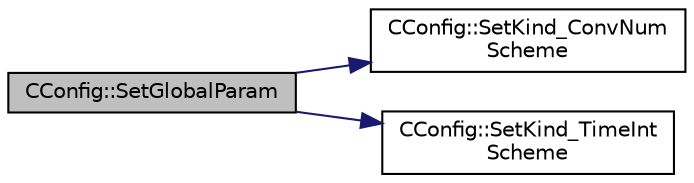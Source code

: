 digraph "CConfig::SetGlobalParam"
{
  edge [fontname="Helvetica",fontsize="10",labelfontname="Helvetica",labelfontsize="10"];
  node [fontname="Helvetica",fontsize="10",shape=record];
  rankdir="LR";
  Node14614 [label="CConfig::SetGlobalParam",height=0.2,width=0.4,color="black", fillcolor="grey75", style="filled", fontcolor="black"];
  Node14614 -> Node14615 [color="midnightblue",fontsize="10",style="solid",fontname="Helvetica"];
  Node14615 [label="CConfig::SetKind_ConvNum\lScheme",height=0.2,width=0.4,color="black", fillcolor="white", style="filled",URL="$class_c_config.html#a00fe3327e64dc4702368b049cd2f3f7a",tooltip="Set the parameters of the convective numerical scheme. "];
  Node14614 -> Node14616 [color="midnightblue",fontsize="10",style="solid",fontname="Helvetica"];
  Node14616 [label="CConfig::SetKind_TimeInt\lScheme",height=0.2,width=0.4,color="black", fillcolor="white", style="filled",URL="$class_c_config.html#aeab5b83d725a0a87973af7bb9fa90e6c",tooltip="Set the kind of time integration scheme. "];
}
